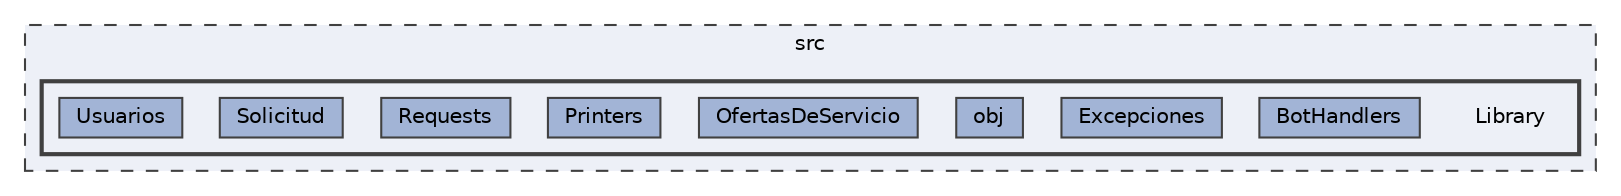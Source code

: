 digraph "/home/snowiemischief/projects/programacion2/pii_2022_2_equipo_21/src/Library"
{
 // INTERACTIVE_SVG=YES
 // LATEX_PDF_SIZE
  bgcolor="transparent";
  edge [fontname=Helvetica,fontsize=10,labelfontname=Helvetica,labelfontsize=10];
  node [fontname=Helvetica,fontsize=10,shape=box,height=0.2,width=0.4];
  compound=true
  subgraph clusterdir_68267d1309a1af8e8297ef4c3efbcdba {
    graph [ bgcolor="#edf0f7", pencolor="grey25", label="src", fontname=Helvetica,fontsize=10 style="filled,dashed", URL="dir_68267d1309a1af8e8297ef4c3efbcdba.html",tooltip=""]
  subgraph clusterdir_f741251061e5c7c7ed48ab45c3348f11 {
    graph [ bgcolor="#edf0f7", pencolor="grey25", label="", fontname=Helvetica,fontsize=10 style="filled,bold", URL="dir_f741251061e5c7c7ed48ab45c3348f11.html",tooltip=""]
    dir_f741251061e5c7c7ed48ab45c3348f11 [shape=plaintext, label="Library"];
  dir_715004a672e71e5c1ede9cd73515afb5 [label="BotHandlers", fillcolor="#a2b4d6", color="grey25", style="filled", URL="dir_715004a672e71e5c1ede9cd73515afb5.html",tooltip=""];
  dir_3be738f0249d70895e6577cd69c6ea1a [label="Excepciones", fillcolor="#a2b4d6", color="grey25", style="filled", URL="dir_3be738f0249d70895e6577cd69c6ea1a.html",tooltip=""];
  dir_489a34f874ee199237b4241587f8b6f5 [label="obj", fillcolor="#a2b4d6", color="grey25", style="filled", URL="dir_489a34f874ee199237b4241587f8b6f5.html",tooltip=""];
  dir_4c822dd4fb50cc2f095e722487a73287 [label="OfertasDeServicio", fillcolor="#a2b4d6", color="grey25", style="filled", URL="dir_4c822dd4fb50cc2f095e722487a73287.html",tooltip=""];
  dir_904be79bcfaa9d003cfb0105c4e992c0 [label="Printers", fillcolor="#a2b4d6", color="grey25", style="filled", URL="dir_904be79bcfaa9d003cfb0105c4e992c0.html",tooltip=""];
  dir_e0a298e138fe852650297d7ed832577c [label="Requests", fillcolor="#a2b4d6", color="grey25", style="filled", URL="dir_e0a298e138fe852650297d7ed832577c.html",tooltip=""];
  dir_a22383398612a44f9393e00bb3faf067 [label="Solicitud", fillcolor="#a2b4d6", color="grey25", style="filled", URL="dir_a22383398612a44f9393e00bb3faf067.html",tooltip=""];
  dir_4d88b21f930827c62b4a9d21c48da663 [label="Usuarios", fillcolor="#a2b4d6", color="grey25", style="filled", URL="dir_4d88b21f930827c62b4a9d21c48da663.html",tooltip=""];
  }
  }
}
